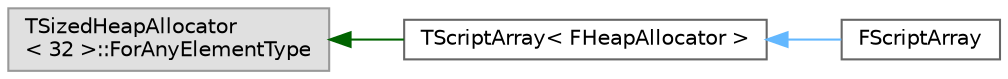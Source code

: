 digraph "Graphical Class Hierarchy"
{
 // INTERACTIVE_SVG=YES
 // LATEX_PDF_SIZE
  bgcolor="transparent";
  edge [fontname=Helvetica,fontsize=10,labelfontname=Helvetica,labelfontsize=10];
  node [fontname=Helvetica,fontsize=10,shape=box,height=0.2,width=0.4];
  rankdir="LR";
  Node0 [id="Node000000",label="TSizedHeapAllocator\l\< 32 \>::ForAnyElementType",height=0.2,width=0.4,color="grey60", fillcolor="#E0E0E0", style="filled",tooltip=" "];
  Node0 -> Node1 [id="edge8404_Node000000_Node000001",dir="back",color="darkgreen",style="solid",tooltip=" "];
  Node1 [id="Node000001",label="TScriptArray\< FHeapAllocator \>",height=0.2,width=0.4,color="grey40", fillcolor="white", style="filled",URL="$da/d83/classTScriptArray.html",tooltip=" "];
  Node1 -> Node2 [id="edge8405_Node000001_Node000002",dir="back",color="steelblue1",style="solid",tooltip=" "];
  Node2 [id="Node000002",label="FScriptArray",height=0.2,width=0.4,color="grey40", fillcolor="white", style="filled",URL="$d4/de7/classFScriptArray.html",tooltip=" "];
}
